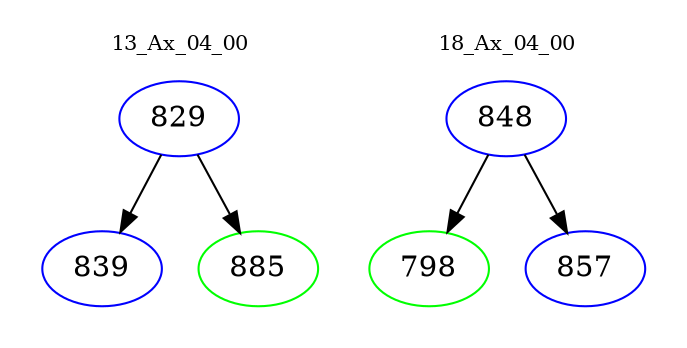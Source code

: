 digraph{
subgraph cluster_0 {
color = white
label = "13_Ax_04_00";
fontsize=10;
T0_829 [label="829", color="blue"]
T0_829 -> T0_839 [color="black"]
T0_839 [label="839", color="blue"]
T0_829 -> T0_885 [color="black"]
T0_885 [label="885", color="green"]
}
subgraph cluster_1 {
color = white
label = "18_Ax_04_00";
fontsize=10;
T1_848 [label="848", color="blue"]
T1_848 -> T1_798 [color="black"]
T1_798 [label="798", color="green"]
T1_848 -> T1_857 [color="black"]
T1_857 [label="857", color="blue"]
}
}
